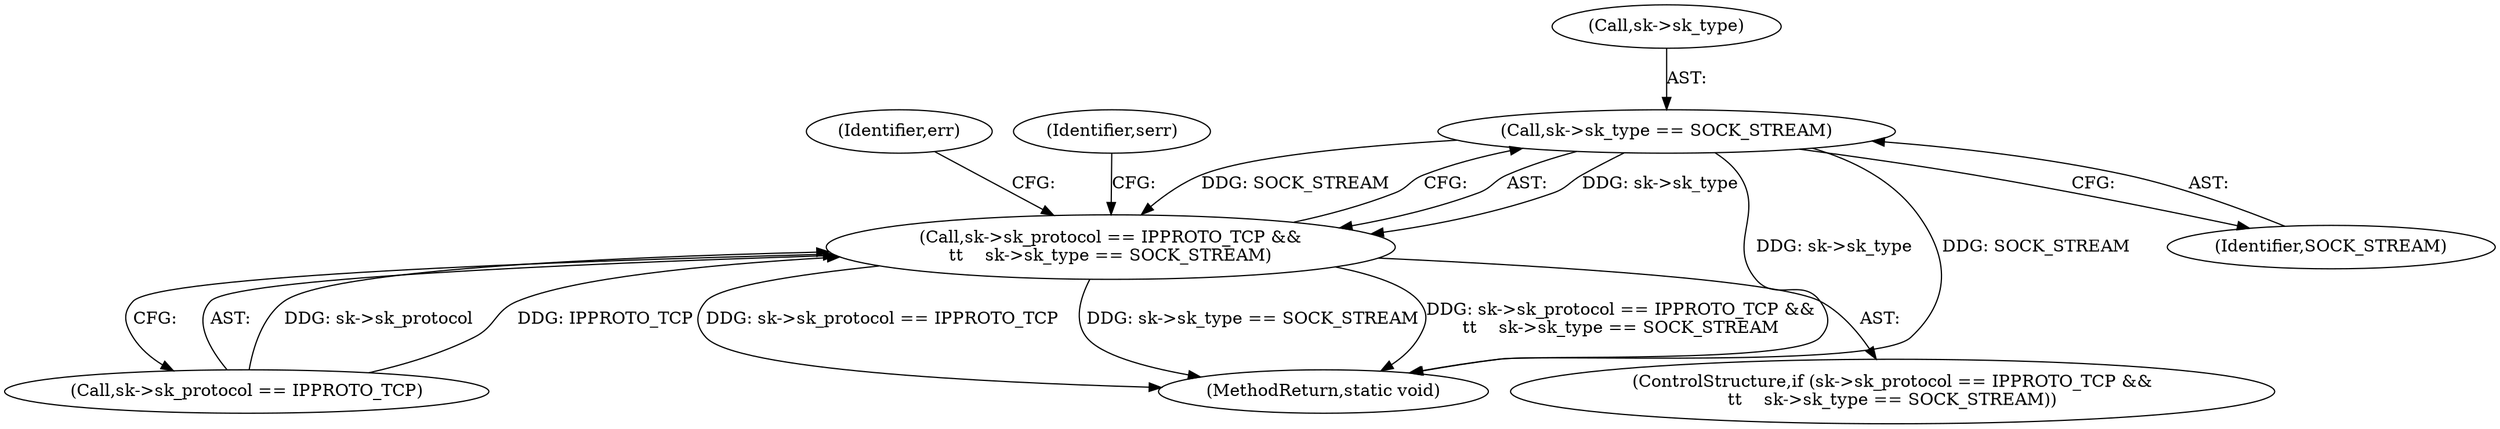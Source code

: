 digraph "0_linux_4ef1b2869447411ad3ef91ad7d4891a83c1a509a@pointer" {
"1000176" [label="(Call,sk->sk_type == SOCK_STREAM)"];
"1000170" [label="(Call,sk->sk_protocol == IPPROTO_TCP &&\n\t\t    sk->sk_type == SOCK_STREAM)"];
"1000171" [label="(Call,sk->sk_protocol == IPPROTO_TCP)"];
"1000191" [label="(Identifier,err)"];
"1000199" [label="(MethodReturn,static void)"];
"1000180" [label="(Identifier,SOCK_STREAM)"];
"1000176" [label="(Call,sk->sk_type == SOCK_STREAM)"];
"1000169" [label="(ControlStructure,if (sk->sk_protocol == IPPROTO_TCP &&\n\t\t    sk->sk_type == SOCK_STREAM))"];
"1000177" [label="(Call,sk->sk_type)"];
"1000184" [label="(Identifier,serr)"];
"1000170" [label="(Call,sk->sk_protocol == IPPROTO_TCP &&\n\t\t    sk->sk_type == SOCK_STREAM)"];
"1000176" -> "1000170"  [label="AST: "];
"1000176" -> "1000180"  [label="CFG: "];
"1000177" -> "1000176"  [label="AST: "];
"1000180" -> "1000176"  [label="AST: "];
"1000170" -> "1000176"  [label="CFG: "];
"1000176" -> "1000199"  [label="DDG: SOCK_STREAM"];
"1000176" -> "1000199"  [label="DDG: sk->sk_type"];
"1000176" -> "1000170"  [label="DDG: sk->sk_type"];
"1000176" -> "1000170"  [label="DDG: SOCK_STREAM"];
"1000170" -> "1000169"  [label="AST: "];
"1000170" -> "1000171"  [label="CFG: "];
"1000171" -> "1000170"  [label="AST: "];
"1000184" -> "1000170"  [label="CFG: "];
"1000191" -> "1000170"  [label="CFG: "];
"1000170" -> "1000199"  [label="DDG: sk->sk_protocol == IPPROTO_TCP"];
"1000170" -> "1000199"  [label="DDG: sk->sk_type == SOCK_STREAM"];
"1000170" -> "1000199"  [label="DDG: sk->sk_protocol == IPPROTO_TCP &&\n\t\t    sk->sk_type == SOCK_STREAM"];
"1000171" -> "1000170"  [label="DDG: sk->sk_protocol"];
"1000171" -> "1000170"  [label="DDG: IPPROTO_TCP"];
}
